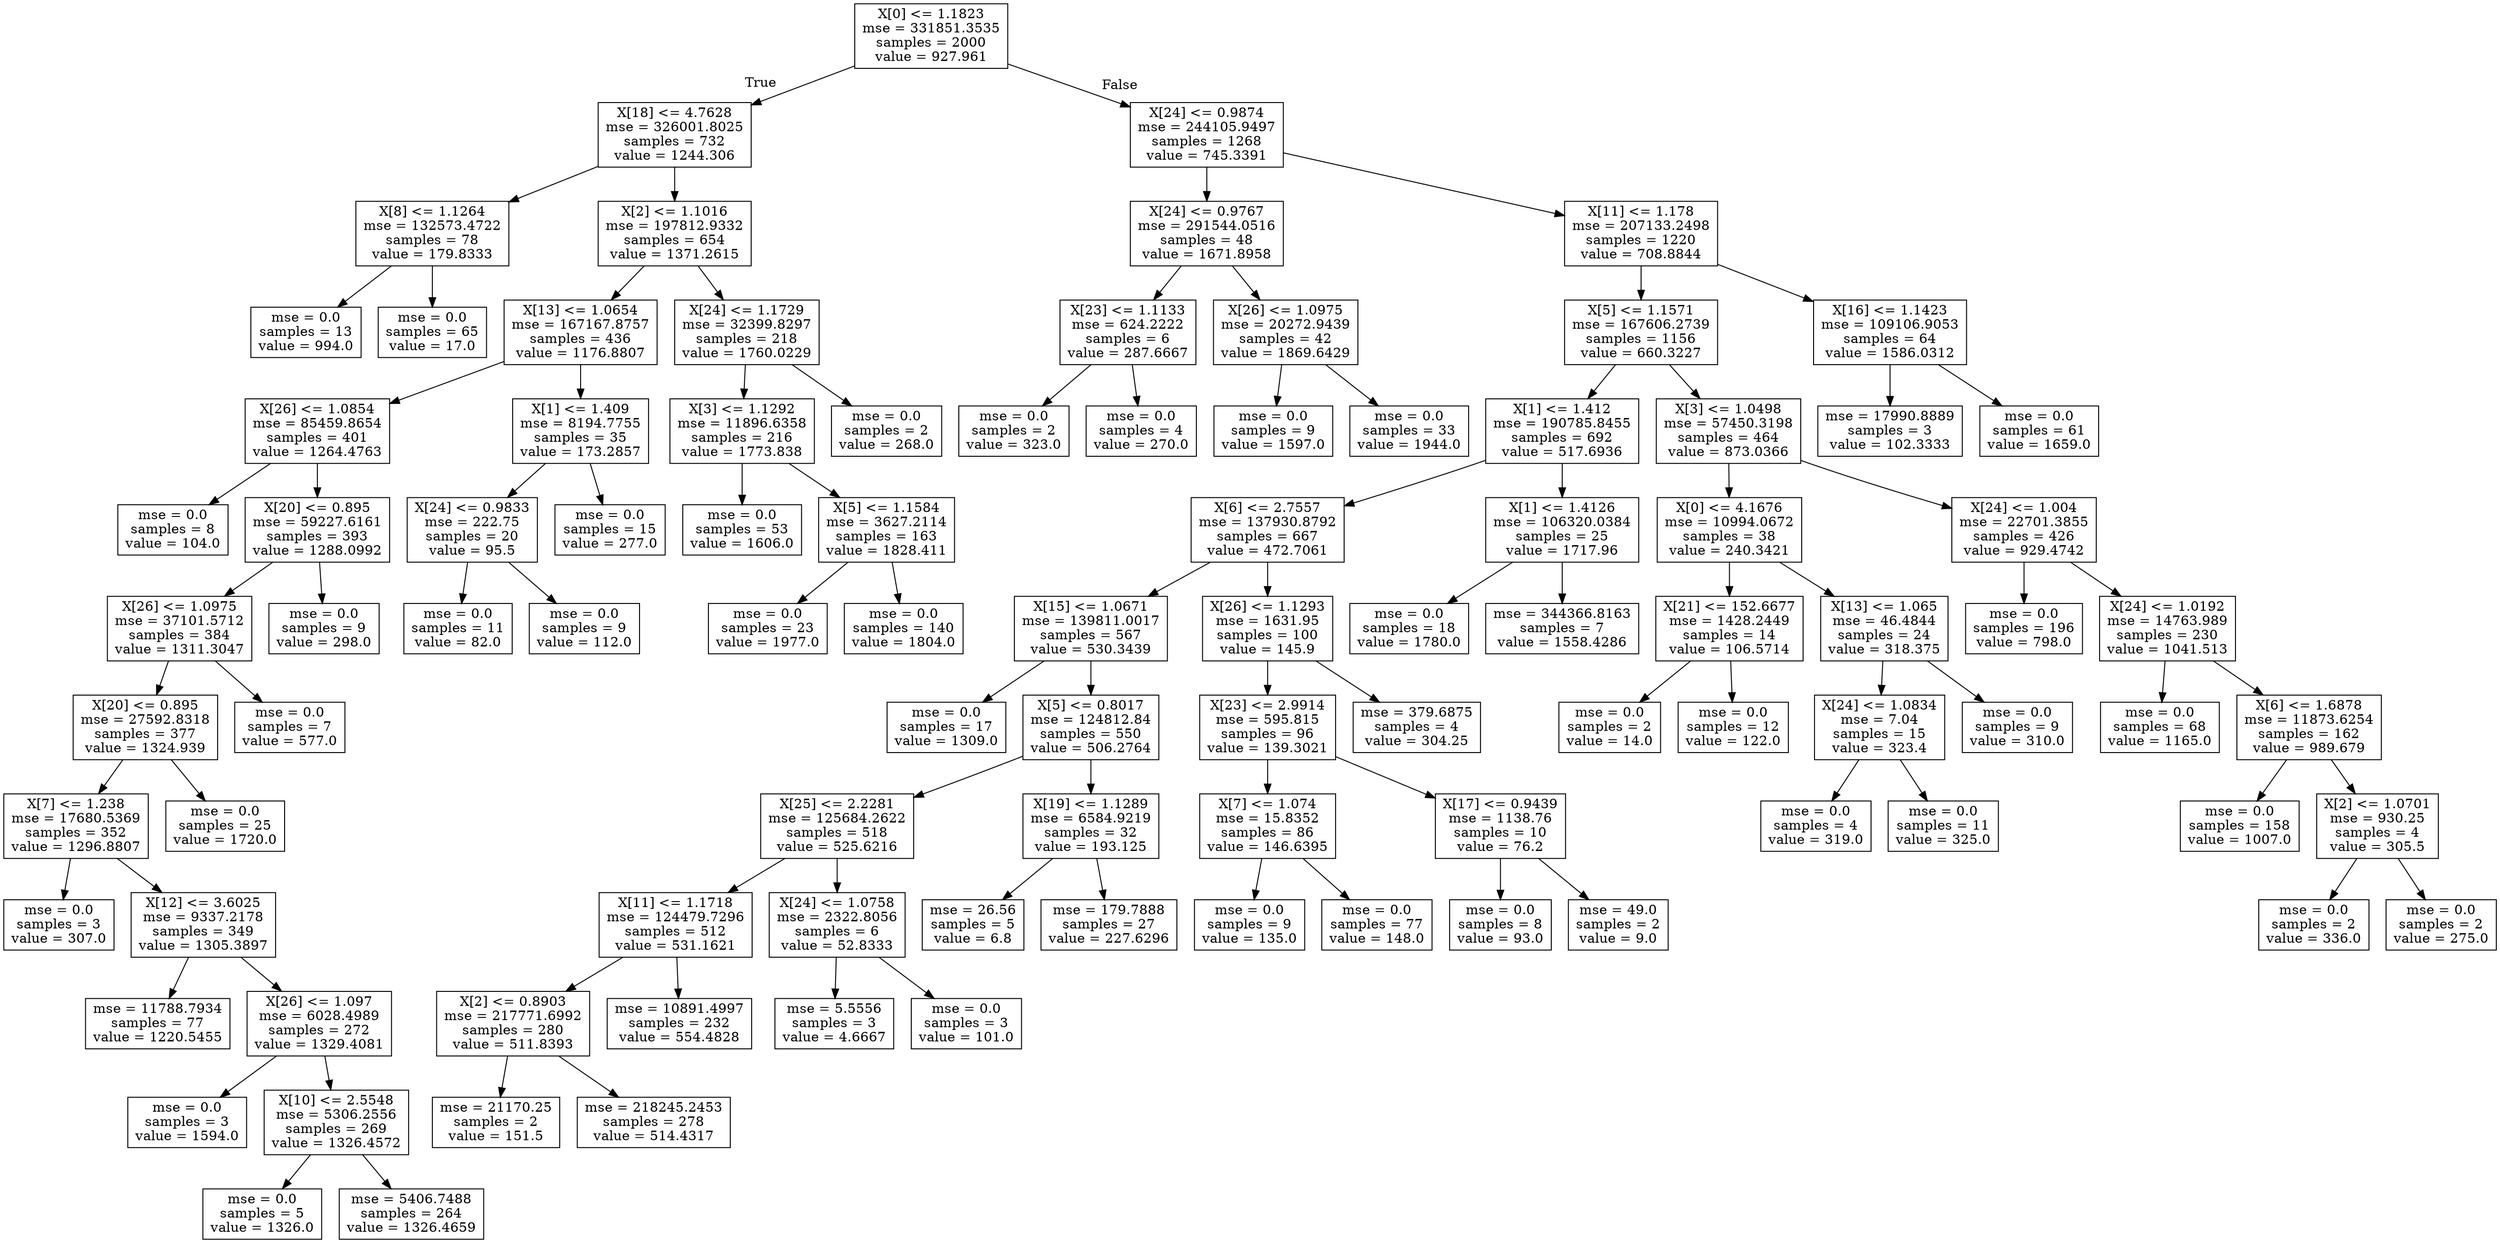 digraph Tree {
node [shape=box] ;
0 [label="X[0] <= 1.1823\nmse = 331851.3535\nsamples = 2000\nvalue = 927.961"] ;
1 [label="X[18] <= 4.7628\nmse = 326001.8025\nsamples = 732\nvalue = 1244.306"] ;
0 -> 1 [labeldistance=2.5, labelangle=45, headlabel="True"] ;
2 [label="X[8] <= 1.1264\nmse = 132573.4722\nsamples = 78\nvalue = 179.8333"] ;
1 -> 2 ;
3 [label="mse = 0.0\nsamples = 13\nvalue = 994.0"] ;
2 -> 3 ;
4 [label="mse = 0.0\nsamples = 65\nvalue = 17.0"] ;
2 -> 4 ;
5 [label="X[2] <= 1.1016\nmse = 197812.9332\nsamples = 654\nvalue = 1371.2615"] ;
1 -> 5 ;
6 [label="X[13] <= 1.0654\nmse = 167167.8757\nsamples = 436\nvalue = 1176.8807"] ;
5 -> 6 ;
7 [label="X[26] <= 1.0854\nmse = 85459.8654\nsamples = 401\nvalue = 1264.4763"] ;
6 -> 7 ;
8 [label="mse = 0.0\nsamples = 8\nvalue = 104.0"] ;
7 -> 8 ;
9 [label="X[20] <= 0.895\nmse = 59227.6161\nsamples = 393\nvalue = 1288.0992"] ;
7 -> 9 ;
10 [label="X[26] <= 1.0975\nmse = 37101.5712\nsamples = 384\nvalue = 1311.3047"] ;
9 -> 10 ;
11 [label="X[20] <= 0.895\nmse = 27592.8318\nsamples = 377\nvalue = 1324.939"] ;
10 -> 11 ;
12 [label="X[7] <= 1.238\nmse = 17680.5369\nsamples = 352\nvalue = 1296.8807"] ;
11 -> 12 ;
13 [label="mse = 0.0\nsamples = 3\nvalue = 307.0"] ;
12 -> 13 ;
14 [label="X[12] <= 3.6025\nmse = 9337.2178\nsamples = 349\nvalue = 1305.3897"] ;
12 -> 14 ;
15 [label="mse = 11788.7934\nsamples = 77\nvalue = 1220.5455"] ;
14 -> 15 ;
16 [label="X[26] <= 1.097\nmse = 6028.4989\nsamples = 272\nvalue = 1329.4081"] ;
14 -> 16 ;
17 [label="mse = 0.0\nsamples = 3\nvalue = 1594.0"] ;
16 -> 17 ;
18 [label="X[10] <= 2.5548\nmse = 5306.2556\nsamples = 269\nvalue = 1326.4572"] ;
16 -> 18 ;
19 [label="mse = 0.0\nsamples = 5\nvalue = 1326.0"] ;
18 -> 19 ;
20 [label="mse = 5406.7488\nsamples = 264\nvalue = 1326.4659"] ;
18 -> 20 ;
21 [label="mse = 0.0\nsamples = 25\nvalue = 1720.0"] ;
11 -> 21 ;
22 [label="mse = 0.0\nsamples = 7\nvalue = 577.0"] ;
10 -> 22 ;
23 [label="mse = 0.0\nsamples = 9\nvalue = 298.0"] ;
9 -> 23 ;
24 [label="X[1] <= 1.409\nmse = 8194.7755\nsamples = 35\nvalue = 173.2857"] ;
6 -> 24 ;
25 [label="X[24] <= 0.9833\nmse = 222.75\nsamples = 20\nvalue = 95.5"] ;
24 -> 25 ;
26 [label="mse = 0.0\nsamples = 11\nvalue = 82.0"] ;
25 -> 26 ;
27 [label="mse = 0.0\nsamples = 9\nvalue = 112.0"] ;
25 -> 27 ;
28 [label="mse = 0.0\nsamples = 15\nvalue = 277.0"] ;
24 -> 28 ;
29 [label="X[24] <= 1.1729\nmse = 32399.8297\nsamples = 218\nvalue = 1760.0229"] ;
5 -> 29 ;
30 [label="X[3] <= 1.1292\nmse = 11896.6358\nsamples = 216\nvalue = 1773.838"] ;
29 -> 30 ;
31 [label="mse = 0.0\nsamples = 53\nvalue = 1606.0"] ;
30 -> 31 ;
32 [label="X[5] <= 1.1584\nmse = 3627.2114\nsamples = 163\nvalue = 1828.411"] ;
30 -> 32 ;
33 [label="mse = 0.0\nsamples = 23\nvalue = 1977.0"] ;
32 -> 33 ;
34 [label="mse = 0.0\nsamples = 140\nvalue = 1804.0"] ;
32 -> 34 ;
35 [label="mse = 0.0\nsamples = 2\nvalue = 268.0"] ;
29 -> 35 ;
36 [label="X[24] <= 0.9874\nmse = 244105.9497\nsamples = 1268\nvalue = 745.3391"] ;
0 -> 36 [labeldistance=2.5, labelangle=-45, headlabel="False"] ;
37 [label="X[24] <= 0.9767\nmse = 291544.0516\nsamples = 48\nvalue = 1671.8958"] ;
36 -> 37 ;
38 [label="X[23] <= 1.1133\nmse = 624.2222\nsamples = 6\nvalue = 287.6667"] ;
37 -> 38 ;
39 [label="mse = 0.0\nsamples = 2\nvalue = 323.0"] ;
38 -> 39 ;
40 [label="mse = 0.0\nsamples = 4\nvalue = 270.0"] ;
38 -> 40 ;
41 [label="X[26] <= 1.0975\nmse = 20272.9439\nsamples = 42\nvalue = 1869.6429"] ;
37 -> 41 ;
42 [label="mse = 0.0\nsamples = 9\nvalue = 1597.0"] ;
41 -> 42 ;
43 [label="mse = 0.0\nsamples = 33\nvalue = 1944.0"] ;
41 -> 43 ;
44 [label="X[11] <= 1.178\nmse = 207133.2498\nsamples = 1220\nvalue = 708.8844"] ;
36 -> 44 ;
45 [label="X[5] <= 1.1571\nmse = 167606.2739\nsamples = 1156\nvalue = 660.3227"] ;
44 -> 45 ;
46 [label="X[1] <= 1.412\nmse = 190785.8455\nsamples = 692\nvalue = 517.6936"] ;
45 -> 46 ;
47 [label="X[6] <= 2.7557\nmse = 137930.8792\nsamples = 667\nvalue = 472.7061"] ;
46 -> 47 ;
48 [label="X[15] <= 1.0671\nmse = 139811.0017\nsamples = 567\nvalue = 530.3439"] ;
47 -> 48 ;
49 [label="mse = 0.0\nsamples = 17\nvalue = 1309.0"] ;
48 -> 49 ;
50 [label="X[5] <= 0.8017\nmse = 124812.84\nsamples = 550\nvalue = 506.2764"] ;
48 -> 50 ;
51 [label="X[25] <= 2.2281\nmse = 125684.2622\nsamples = 518\nvalue = 525.6216"] ;
50 -> 51 ;
52 [label="X[11] <= 1.1718\nmse = 124479.7296\nsamples = 512\nvalue = 531.1621"] ;
51 -> 52 ;
53 [label="X[2] <= 0.8903\nmse = 217771.6992\nsamples = 280\nvalue = 511.8393"] ;
52 -> 53 ;
54 [label="mse = 21170.25\nsamples = 2\nvalue = 151.5"] ;
53 -> 54 ;
55 [label="mse = 218245.2453\nsamples = 278\nvalue = 514.4317"] ;
53 -> 55 ;
56 [label="mse = 10891.4997\nsamples = 232\nvalue = 554.4828"] ;
52 -> 56 ;
57 [label="X[24] <= 1.0758\nmse = 2322.8056\nsamples = 6\nvalue = 52.8333"] ;
51 -> 57 ;
58 [label="mse = 5.5556\nsamples = 3\nvalue = 4.6667"] ;
57 -> 58 ;
59 [label="mse = 0.0\nsamples = 3\nvalue = 101.0"] ;
57 -> 59 ;
60 [label="X[19] <= 1.1289\nmse = 6584.9219\nsamples = 32\nvalue = 193.125"] ;
50 -> 60 ;
61 [label="mse = 26.56\nsamples = 5\nvalue = 6.8"] ;
60 -> 61 ;
62 [label="mse = 179.7888\nsamples = 27\nvalue = 227.6296"] ;
60 -> 62 ;
63 [label="X[26] <= 1.1293\nmse = 1631.95\nsamples = 100\nvalue = 145.9"] ;
47 -> 63 ;
64 [label="X[23] <= 2.9914\nmse = 595.815\nsamples = 96\nvalue = 139.3021"] ;
63 -> 64 ;
65 [label="X[7] <= 1.074\nmse = 15.8352\nsamples = 86\nvalue = 146.6395"] ;
64 -> 65 ;
66 [label="mse = 0.0\nsamples = 9\nvalue = 135.0"] ;
65 -> 66 ;
67 [label="mse = 0.0\nsamples = 77\nvalue = 148.0"] ;
65 -> 67 ;
68 [label="X[17] <= 0.9439\nmse = 1138.76\nsamples = 10\nvalue = 76.2"] ;
64 -> 68 ;
69 [label="mse = 0.0\nsamples = 8\nvalue = 93.0"] ;
68 -> 69 ;
70 [label="mse = 49.0\nsamples = 2\nvalue = 9.0"] ;
68 -> 70 ;
71 [label="mse = 379.6875\nsamples = 4\nvalue = 304.25"] ;
63 -> 71 ;
72 [label="X[1] <= 1.4126\nmse = 106320.0384\nsamples = 25\nvalue = 1717.96"] ;
46 -> 72 ;
73 [label="mse = 0.0\nsamples = 18\nvalue = 1780.0"] ;
72 -> 73 ;
74 [label="mse = 344366.8163\nsamples = 7\nvalue = 1558.4286"] ;
72 -> 74 ;
75 [label="X[3] <= 1.0498\nmse = 57450.3198\nsamples = 464\nvalue = 873.0366"] ;
45 -> 75 ;
76 [label="X[0] <= 4.1676\nmse = 10994.0672\nsamples = 38\nvalue = 240.3421"] ;
75 -> 76 ;
77 [label="X[21] <= 152.6677\nmse = 1428.2449\nsamples = 14\nvalue = 106.5714"] ;
76 -> 77 ;
78 [label="mse = 0.0\nsamples = 2\nvalue = 14.0"] ;
77 -> 78 ;
79 [label="mse = 0.0\nsamples = 12\nvalue = 122.0"] ;
77 -> 79 ;
80 [label="X[13] <= 1.065\nmse = 46.4844\nsamples = 24\nvalue = 318.375"] ;
76 -> 80 ;
81 [label="X[24] <= 1.0834\nmse = 7.04\nsamples = 15\nvalue = 323.4"] ;
80 -> 81 ;
82 [label="mse = 0.0\nsamples = 4\nvalue = 319.0"] ;
81 -> 82 ;
83 [label="mse = 0.0\nsamples = 11\nvalue = 325.0"] ;
81 -> 83 ;
84 [label="mse = 0.0\nsamples = 9\nvalue = 310.0"] ;
80 -> 84 ;
85 [label="X[24] <= 1.004\nmse = 22701.3855\nsamples = 426\nvalue = 929.4742"] ;
75 -> 85 ;
86 [label="mse = 0.0\nsamples = 196\nvalue = 798.0"] ;
85 -> 86 ;
87 [label="X[24] <= 1.0192\nmse = 14763.989\nsamples = 230\nvalue = 1041.513"] ;
85 -> 87 ;
88 [label="mse = 0.0\nsamples = 68\nvalue = 1165.0"] ;
87 -> 88 ;
89 [label="X[6] <= 1.6878\nmse = 11873.6254\nsamples = 162\nvalue = 989.679"] ;
87 -> 89 ;
90 [label="mse = 0.0\nsamples = 158\nvalue = 1007.0"] ;
89 -> 90 ;
91 [label="X[2] <= 1.0701\nmse = 930.25\nsamples = 4\nvalue = 305.5"] ;
89 -> 91 ;
92 [label="mse = 0.0\nsamples = 2\nvalue = 336.0"] ;
91 -> 92 ;
93 [label="mse = 0.0\nsamples = 2\nvalue = 275.0"] ;
91 -> 93 ;
94 [label="X[16] <= 1.1423\nmse = 109106.9053\nsamples = 64\nvalue = 1586.0312"] ;
44 -> 94 ;
95 [label="mse = 17990.8889\nsamples = 3\nvalue = 102.3333"] ;
94 -> 95 ;
96 [label="mse = 0.0\nsamples = 61\nvalue = 1659.0"] ;
94 -> 96 ;
}